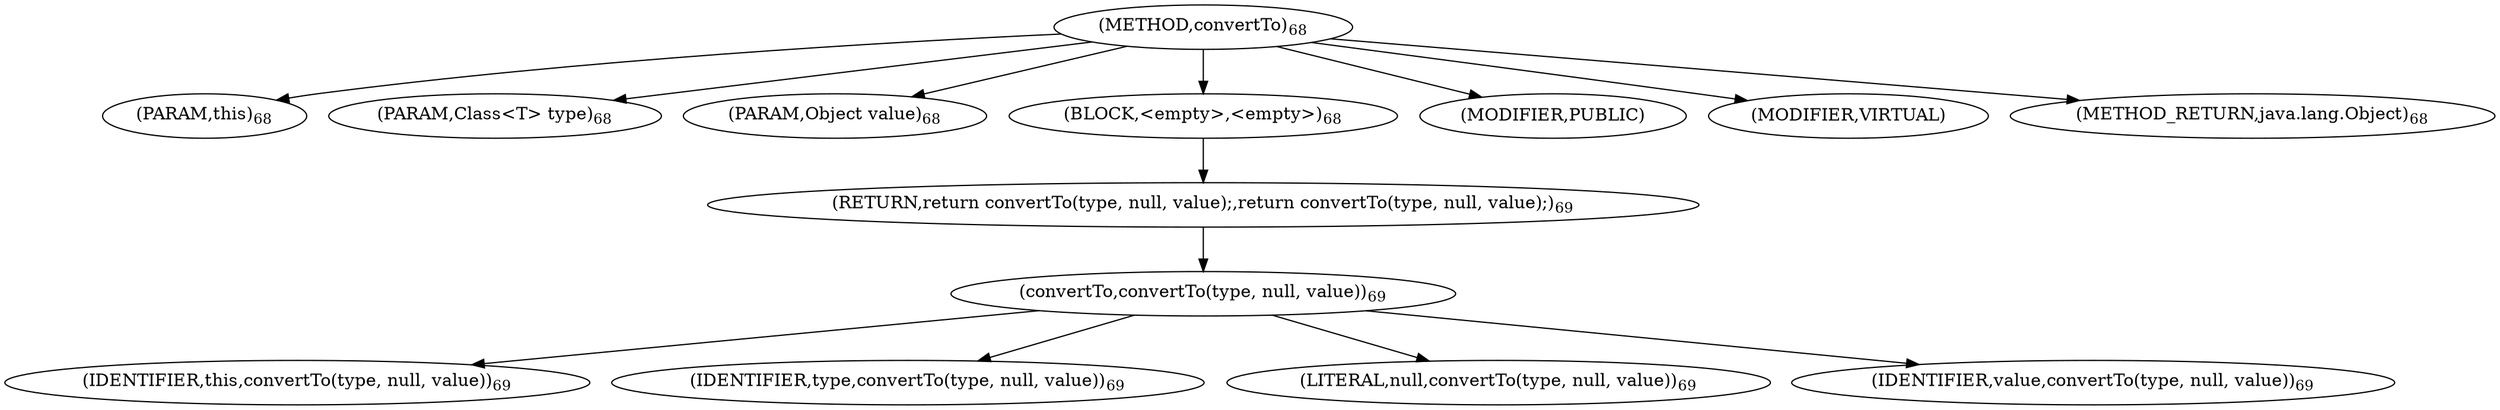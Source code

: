 digraph "convertTo" {  
"200" [label = <(METHOD,convertTo)<SUB>68</SUB>> ]
"11" [label = <(PARAM,this)<SUB>68</SUB>> ]
"201" [label = <(PARAM,Class&lt;T&gt; type)<SUB>68</SUB>> ]
"202" [label = <(PARAM,Object value)<SUB>68</SUB>> ]
"203" [label = <(BLOCK,&lt;empty&gt;,&lt;empty&gt;)<SUB>68</SUB>> ]
"204" [label = <(RETURN,return convertTo(type, null, value);,return convertTo(type, null, value);)<SUB>69</SUB>> ]
"205" [label = <(convertTo,convertTo(type, null, value))<SUB>69</SUB>> ]
"10" [label = <(IDENTIFIER,this,convertTo(type, null, value))<SUB>69</SUB>> ]
"206" [label = <(IDENTIFIER,type,convertTo(type, null, value))<SUB>69</SUB>> ]
"207" [label = <(LITERAL,null,convertTo(type, null, value))<SUB>69</SUB>> ]
"208" [label = <(IDENTIFIER,value,convertTo(type, null, value))<SUB>69</SUB>> ]
"209" [label = <(MODIFIER,PUBLIC)> ]
"210" [label = <(MODIFIER,VIRTUAL)> ]
"211" [label = <(METHOD_RETURN,java.lang.Object)<SUB>68</SUB>> ]
  "200" -> "11" 
  "200" -> "201" 
  "200" -> "202" 
  "200" -> "203" 
  "200" -> "209" 
  "200" -> "210" 
  "200" -> "211" 
  "203" -> "204" 
  "204" -> "205" 
  "205" -> "10" 
  "205" -> "206" 
  "205" -> "207" 
  "205" -> "208" 
}
